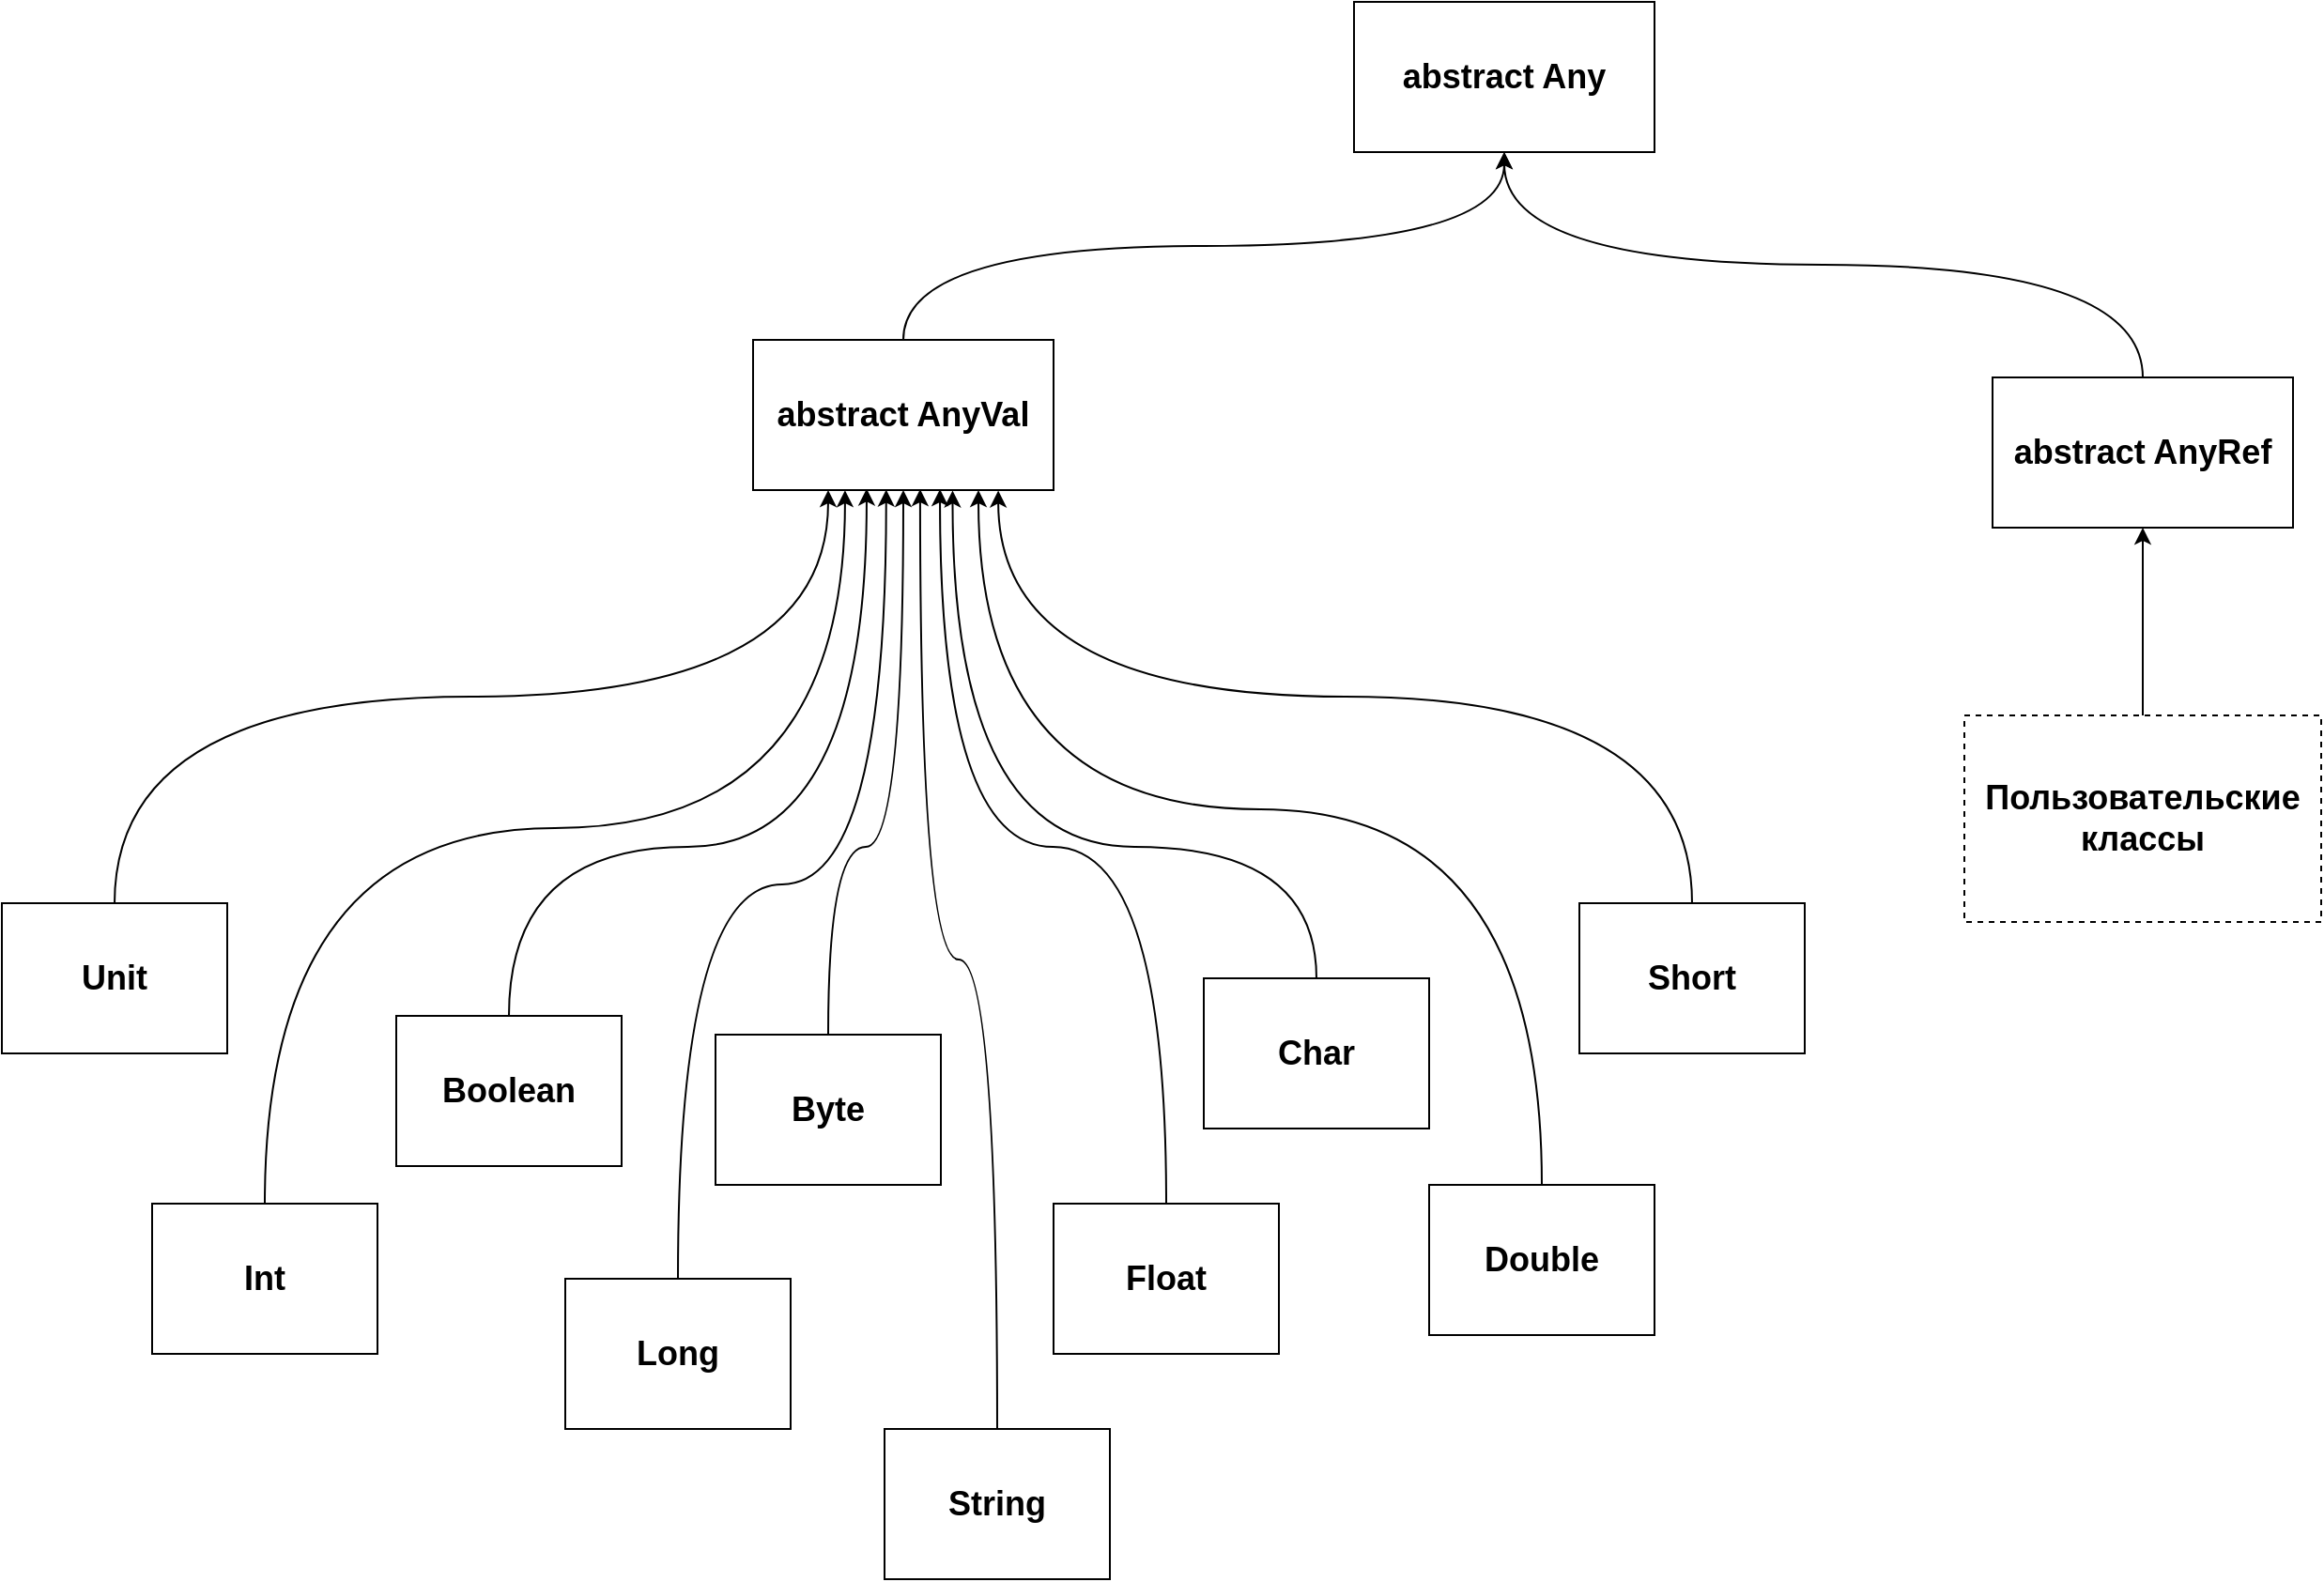 <mxfile version="14.7.9" type="device"><diagram id="F8itJtquhzPyh733AimR" name="Page-1"><mxGraphModel dx="2431" dy="1674" grid="1" gridSize="10" guides="1" tooltips="1" connect="1" arrows="1" fold="1" page="0" pageScale="1" pageWidth="827" pageHeight="1169" math="0" shadow="0"><root><mxCell id="0"/><mxCell id="1" parent="0"/><mxCell id="t2VbOoEHBWgPDWwgcJ9U-17" style="edgeStyle=orthogonalEdgeStyle;rounded=0;orthogonalLoop=1;jettySize=auto;html=1;exitX=0.5;exitY=1;exitDx=0;exitDy=0;fontSize=18;curved=1;endArrow=none;endFill=0;startArrow=classic;startFill=1;" edge="1" parent="1" source="t2VbOoEHBWgPDWwgcJ9U-1" target="t2VbOoEHBWgPDWwgcJ9U-2"><mxGeometry relative="1" as="geometry"/></mxCell><mxCell id="t2VbOoEHBWgPDWwgcJ9U-18" style="edgeStyle=orthogonalEdgeStyle;rounded=0;orthogonalLoop=1;jettySize=auto;html=1;exitX=0.5;exitY=1;exitDx=0;exitDy=0;fontSize=18;curved=1;endArrow=none;endFill=0;startArrow=classic;startFill=1;" edge="1" parent="1" source="t2VbOoEHBWgPDWwgcJ9U-1" target="t2VbOoEHBWgPDWwgcJ9U-3"><mxGeometry relative="1" as="geometry"/></mxCell><mxCell id="t2VbOoEHBWgPDWwgcJ9U-1" value="abstract Any" style="rounded=0;whiteSpace=wrap;html=1;fontSize=18;fontStyle=1" vertex="1" parent="1"><mxGeometry x="640" y="-360" width="160" height="80" as="geometry"/></mxCell><mxCell id="t2VbOoEHBWgPDWwgcJ9U-19" style="edgeStyle=orthogonalEdgeStyle;rounded=0;orthogonalLoop=1;jettySize=auto;html=1;exitX=0.25;exitY=1;exitDx=0;exitDy=0;fontSize=18;curved=1;endArrow=none;endFill=0;startArrow=classic;startFill=1;" edge="1" parent="1" source="t2VbOoEHBWgPDWwgcJ9U-2" target="t2VbOoEHBWgPDWwgcJ9U-4"><mxGeometry relative="1" as="geometry"/></mxCell><mxCell id="t2VbOoEHBWgPDWwgcJ9U-20" style="edgeStyle=orthogonalEdgeStyle;rounded=0;orthogonalLoop=1;jettySize=auto;html=1;exitX=0.378;exitY=0.99;exitDx=0;exitDy=0;entryX=0.5;entryY=0;entryDx=0;entryDy=0;fontSize=18;curved=1;endArrow=none;endFill=0;startArrow=classic;startFill=1;exitPerimeter=0;" edge="1" parent="1" source="t2VbOoEHBWgPDWwgcJ9U-2" target="t2VbOoEHBWgPDWwgcJ9U-5"><mxGeometry relative="1" as="geometry"><Array as="points"><mxPoint x="381" y="90"/><mxPoint x="190" y="90"/></Array></mxGeometry></mxCell><mxCell id="t2VbOoEHBWgPDWwgcJ9U-21" style="edgeStyle=orthogonalEdgeStyle;rounded=0;orthogonalLoop=1;jettySize=auto;html=1;exitX=0.5;exitY=1;exitDx=0;exitDy=0;fontSize=18;curved=1;endArrow=none;endFill=0;startArrow=classic;startFill=1;" edge="1" parent="1" source="t2VbOoEHBWgPDWwgcJ9U-2" target="t2VbOoEHBWgPDWwgcJ9U-8"><mxGeometry relative="1" as="geometry"><Array as="points"><mxPoint x="400" y="90"/><mxPoint x="360" y="90"/></Array></mxGeometry></mxCell><mxCell id="t2VbOoEHBWgPDWwgcJ9U-22" style="edgeStyle=orthogonalEdgeStyle;rounded=0;orthogonalLoop=1;jettySize=auto;html=1;exitX=0.664;exitY=1.003;exitDx=0;exitDy=0;fontSize=18;curved=1;endArrow=none;endFill=0;startArrow=classic;startFill=1;entryX=0.5;entryY=0;entryDx=0;entryDy=0;exitPerimeter=0;" edge="1" parent="1" source="t2VbOoEHBWgPDWwgcJ9U-2" target="t2VbOoEHBWgPDWwgcJ9U-7"><mxGeometry relative="1" as="geometry"><Array as="points"><mxPoint x="426" y="90"/><mxPoint x="620" y="90"/></Array></mxGeometry></mxCell><mxCell id="t2VbOoEHBWgPDWwgcJ9U-23" style="edgeStyle=orthogonalEdgeStyle;rounded=0;orthogonalLoop=1;jettySize=auto;html=1;exitX=0.816;exitY=1.003;exitDx=0;exitDy=0;fontSize=18;curved=1;endArrow=none;endFill=0;startArrow=classic;startFill=1;exitPerimeter=0;" edge="1" parent="1" source="t2VbOoEHBWgPDWwgcJ9U-2" target="t2VbOoEHBWgPDWwgcJ9U-9"><mxGeometry relative="1" as="geometry"/></mxCell><mxCell id="t2VbOoEHBWgPDWwgcJ9U-24" style="edgeStyle=orthogonalEdgeStyle;rounded=0;orthogonalLoop=1;jettySize=auto;html=1;exitX=0.306;exitY=1.001;exitDx=0;exitDy=0;entryX=0.5;entryY=0;entryDx=0;entryDy=0;fontSize=18;curved=1;endArrow=none;endFill=0;startArrow=classic;startFill=1;exitPerimeter=0;" edge="1" parent="1" source="t2VbOoEHBWgPDWwgcJ9U-2" target="t2VbOoEHBWgPDWwgcJ9U-10"><mxGeometry relative="1" as="geometry"><Array as="points"><mxPoint x="369" y="80"/><mxPoint x="60" y="80"/></Array></mxGeometry></mxCell><mxCell id="t2VbOoEHBWgPDWwgcJ9U-25" style="edgeStyle=orthogonalEdgeStyle;rounded=0;orthogonalLoop=1;jettySize=auto;html=1;exitX=0.443;exitY=0.997;exitDx=0;exitDy=0;fontSize=18;curved=1;endArrow=none;endFill=0;startArrow=classic;startFill=1;exitPerimeter=0;" edge="1" parent="1" source="t2VbOoEHBWgPDWwgcJ9U-2" target="t2VbOoEHBWgPDWwgcJ9U-11"><mxGeometry relative="1" as="geometry"/></mxCell><mxCell id="t2VbOoEHBWgPDWwgcJ9U-26" style="edgeStyle=orthogonalEdgeStyle;rounded=0;orthogonalLoop=1;jettySize=auto;html=1;exitX=0.622;exitY=0.994;exitDx=0;exitDy=0;fontSize=18;curved=1;endArrow=none;endFill=0;startArrow=classic;startFill=1;exitPerimeter=0;" edge="1" parent="1" source="t2VbOoEHBWgPDWwgcJ9U-2" target="t2VbOoEHBWgPDWwgcJ9U-12"><mxGeometry relative="1" as="geometry"/></mxCell><mxCell id="t2VbOoEHBWgPDWwgcJ9U-27" style="edgeStyle=orthogonalEdgeStyle;rounded=0;orthogonalLoop=1;jettySize=auto;html=1;fontSize=18;curved=1;endArrow=none;endFill=0;startArrow=classic;startFill=1;entryX=0.5;entryY=0;entryDx=0;entryDy=0;exitX=0.75;exitY=1;exitDx=0;exitDy=0;" edge="1" parent="1" source="t2VbOoEHBWgPDWwgcJ9U-2" target="t2VbOoEHBWgPDWwgcJ9U-13"><mxGeometry relative="1" as="geometry"><mxPoint x="480" y="-90" as="sourcePoint"/><Array as="points"><mxPoint x="440" y="70"/><mxPoint x="740" y="70"/></Array></mxGeometry></mxCell><mxCell id="t2VbOoEHBWgPDWwgcJ9U-28" style="edgeStyle=orthogonalEdgeStyle;rounded=0;orthogonalLoop=1;jettySize=auto;html=1;exitX=0.556;exitY=0.994;exitDx=0;exitDy=0;fontSize=18;curved=1;endArrow=none;endFill=0;startArrow=classic;startFill=1;exitPerimeter=0;" edge="1" parent="1" source="t2VbOoEHBWgPDWwgcJ9U-2" target="t2VbOoEHBWgPDWwgcJ9U-14"><mxGeometry relative="1" as="geometry"/></mxCell><mxCell id="t2VbOoEHBWgPDWwgcJ9U-2" value="abstract AnyVal" style="rounded=0;whiteSpace=wrap;html=1;fontSize=18;fontStyle=1" vertex="1" parent="1"><mxGeometry x="320" y="-180" width="160" height="80" as="geometry"/></mxCell><mxCell id="t2VbOoEHBWgPDWwgcJ9U-32" style="edgeStyle=orthogonalEdgeStyle;curved=1;rounded=0;orthogonalLoop=1;jettySize=auto;html=1;exitX=0.5;exitY=1;exitDx=0;exitDy=0;fontSize=18;endArrow=none;endFill=0;startArrow=classic;startFill=1;" edge="1" parent="1" source="t2VbOoEHBWgPDWwgcJ9U-3" target="t2VbOoEHBWgPDWwgcJ9U-31"><mxGeometry relative="1" as="geometry"/></mxCell><mxCell id="t2VbOoEHBWgPDWwgcJ9U-3" value="abstract AnyRef" style="rounded=0;whiteSpace=wrap;html=1;fontSize=18;fontStyle=1" vertex="1" parent="1"><mxGeometry x="980" y="-160" width="160" height="80" as="geometry"/></mxCell><mxCell id="t2VbOoEHBWgPDWwgcJ9U-4" value="Unit" style="rounded=0;whiteSpace=wrap;html=1;fontSize=18;fontStyle=1" vertex="1" parent="1"><mxGeometry x="-80" y="120" width="120" height="80" as="geometry"/></mxCell><mxCell id="t2VbOoEHBWgPDWwgcJ9U-5" value="Boolean" style="rounded=0;whiteSpace=wrap;html=1;fontSize=18;fontStyle=1" vertex="1" parent="1"><mxGeometry x="130" y="180" width="120" height="80" as="geometry"/></mxCell><mxCell id="t2VbOoEHBWgPDWwgcJ9U-7" value="Char" style="rounded=0;whiteSpace=wrap;html=1;fontSize=18;fontStyle=1" vertex="1" parent="1"><mxGeometry x="560" y="160" width="120" height="80" as="geometry"/></mxCell><mxCell id="t2VbOoEHBWgPDWwgcJ9U-8" value="Byte" style="rounded=0;whiteSpace=wrap;html=1;fontSize=18;fontStyle=1" vertex="1" parent="1"><mxGeometry x="300" y="190" width="120" height="80" as="geometry"/></mxCell><mxCell id="t2VbOoEHBWgPDWwgcJ9U-9" value="Short" style="rounded=0;whiteSpace=wrap;html=1;fontSize=18;fontStyle=1" vertex="1" parent="1"><mxGeometry x="760" y="120" width="120" height="80" as="geometry"/></mxCell><mxCell id="t2VbOoEHBWgPDWwgcJ9U-10" value="Int" style="rounded=0;whiteSpace=wrap;html=1;fontSize=18;fontStyle=1" vertex="1" parent="1"><mxGeometry y="280" width="120" height="80" as="geometry"/></mxCell><mxCell id="t2VbOoEHBWgPDWwgcJ9U-11" value="Long" style="rounded=0;whiteSpace=wrap;html=1;fontSize=18;fontStyle=1" vertex="1" parent="1"><mxGeometry x="220" y="320" width="120" height="80" as="geometry"/></mxCell><mxCell id="t2VbOoEHBWgPDWwgcJ9U-12" value="Float" style="rounded=0;whiteSpace=wrap;html=1;fontSize=18;fontStyle=1" vertex="1" parent="1"><mxGeometry x="480" y="280" width="120" height="80" as="geometry"/></mxCell><mxCell id="t2VbOoEHBWgPDWwgcJ9U-13" value="Double" style="rounded=0;whiteSpace=wrap;html=1;fontSize=18;fontStyle=1" vertex="1" parent="1"><mxGeometry x="680" y="270" width="120" height="80" as="geometry"/></mxCell><mxCell id="t2VbOoEHBWgPDWwgcJ9U-14" value="String" style="rounded=0;whiteSpace=wrap;html=1;fontSize=18;fontStyle=1" vertex="1" parent="1"><mxGeometry x="390" y="400" width="120" height="80" as="geometry"/></mxCell><mxCell id="t2VbOoEHBWgPDWwgcJ9U-31" value="Пользовательские классы" style="rounded=0;whiteSpace=wrap;html=1;fontSize=18;fontStyle=1;dashed=1;" vertex="1" parent="1"><mxGeometry x="965" y="20" width="190" height="110" as="geometry"/></mxCell></root></mxGraphModel></diagram></mxfile>